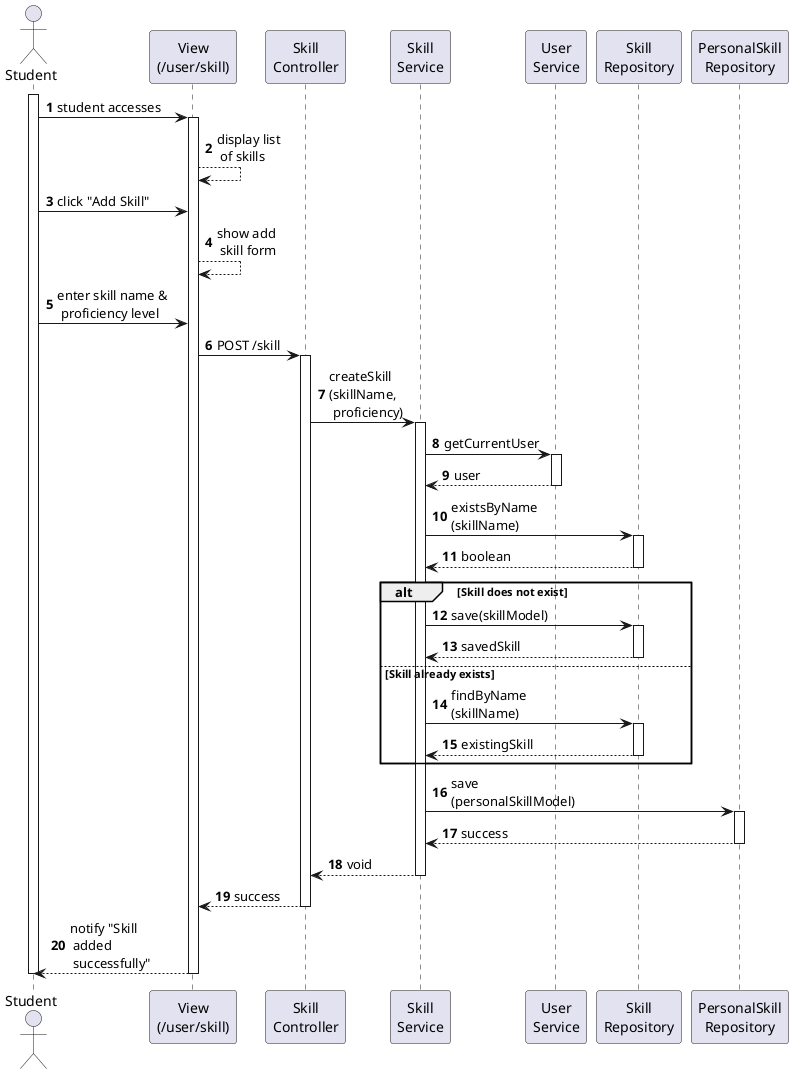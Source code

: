 @startuml
autonumber

actor Student as SV

participant "View\n(/user/skill)" as View
participant "Skill\nController" as Controller
participant "Skill\nService" as SkillService
participant "User\nService" as UserService
participant "Skill\nRepository" as SkillRepository
participant "PersonalSkill\nRepository" as PKR

activate SV
SV -> View : student accesses
activate View
View --> View : display list \n of skills
SV -> View : click "Add Skill"
View --> View : show add \n skill form
SV -> View : enter skill name & \n proficiency level

View -> Controller : POST /skill
activate Controller

Controller -> SkillService : createSkill\n(skillName, \n proficiency)
activate SkillService

SkillService -> UserService : getCurrentUser
activate UserService
UserService --> SkillService :  user
deactivate UserService

SkillService -> SkillRepository : existsByName\n(skillName)
activate SkillRepository
SkillRepository --> SkillService :  boolean
deactivate SkillRepository

alt Skill does not exist
    SkillService -> SkillRepository : save(skillModel)
    activate SkillRepository
    SkillRepository --> SkillService :  savedSkill
    deactivate SkillRepository
else Skill already exists
    SkillService -> SkillRepository : findByName\n(skillName)
    activate SkillRepository
    SkillRepository --> SkillService :  existingSkill
    deactivate SkillRepository
end

SkillService -> PKR : save\n(personalSkillModel)
activate PKR
PKR --> SkillService :  success
deactivate PKR

SkillService --> Controller :  void
deactivate SkillService

Controller --> View :  success
deactivate Controller

View --> SV : notify "Skill \n added \n successfully"
deactivate View
deactivate SV
@enduml
